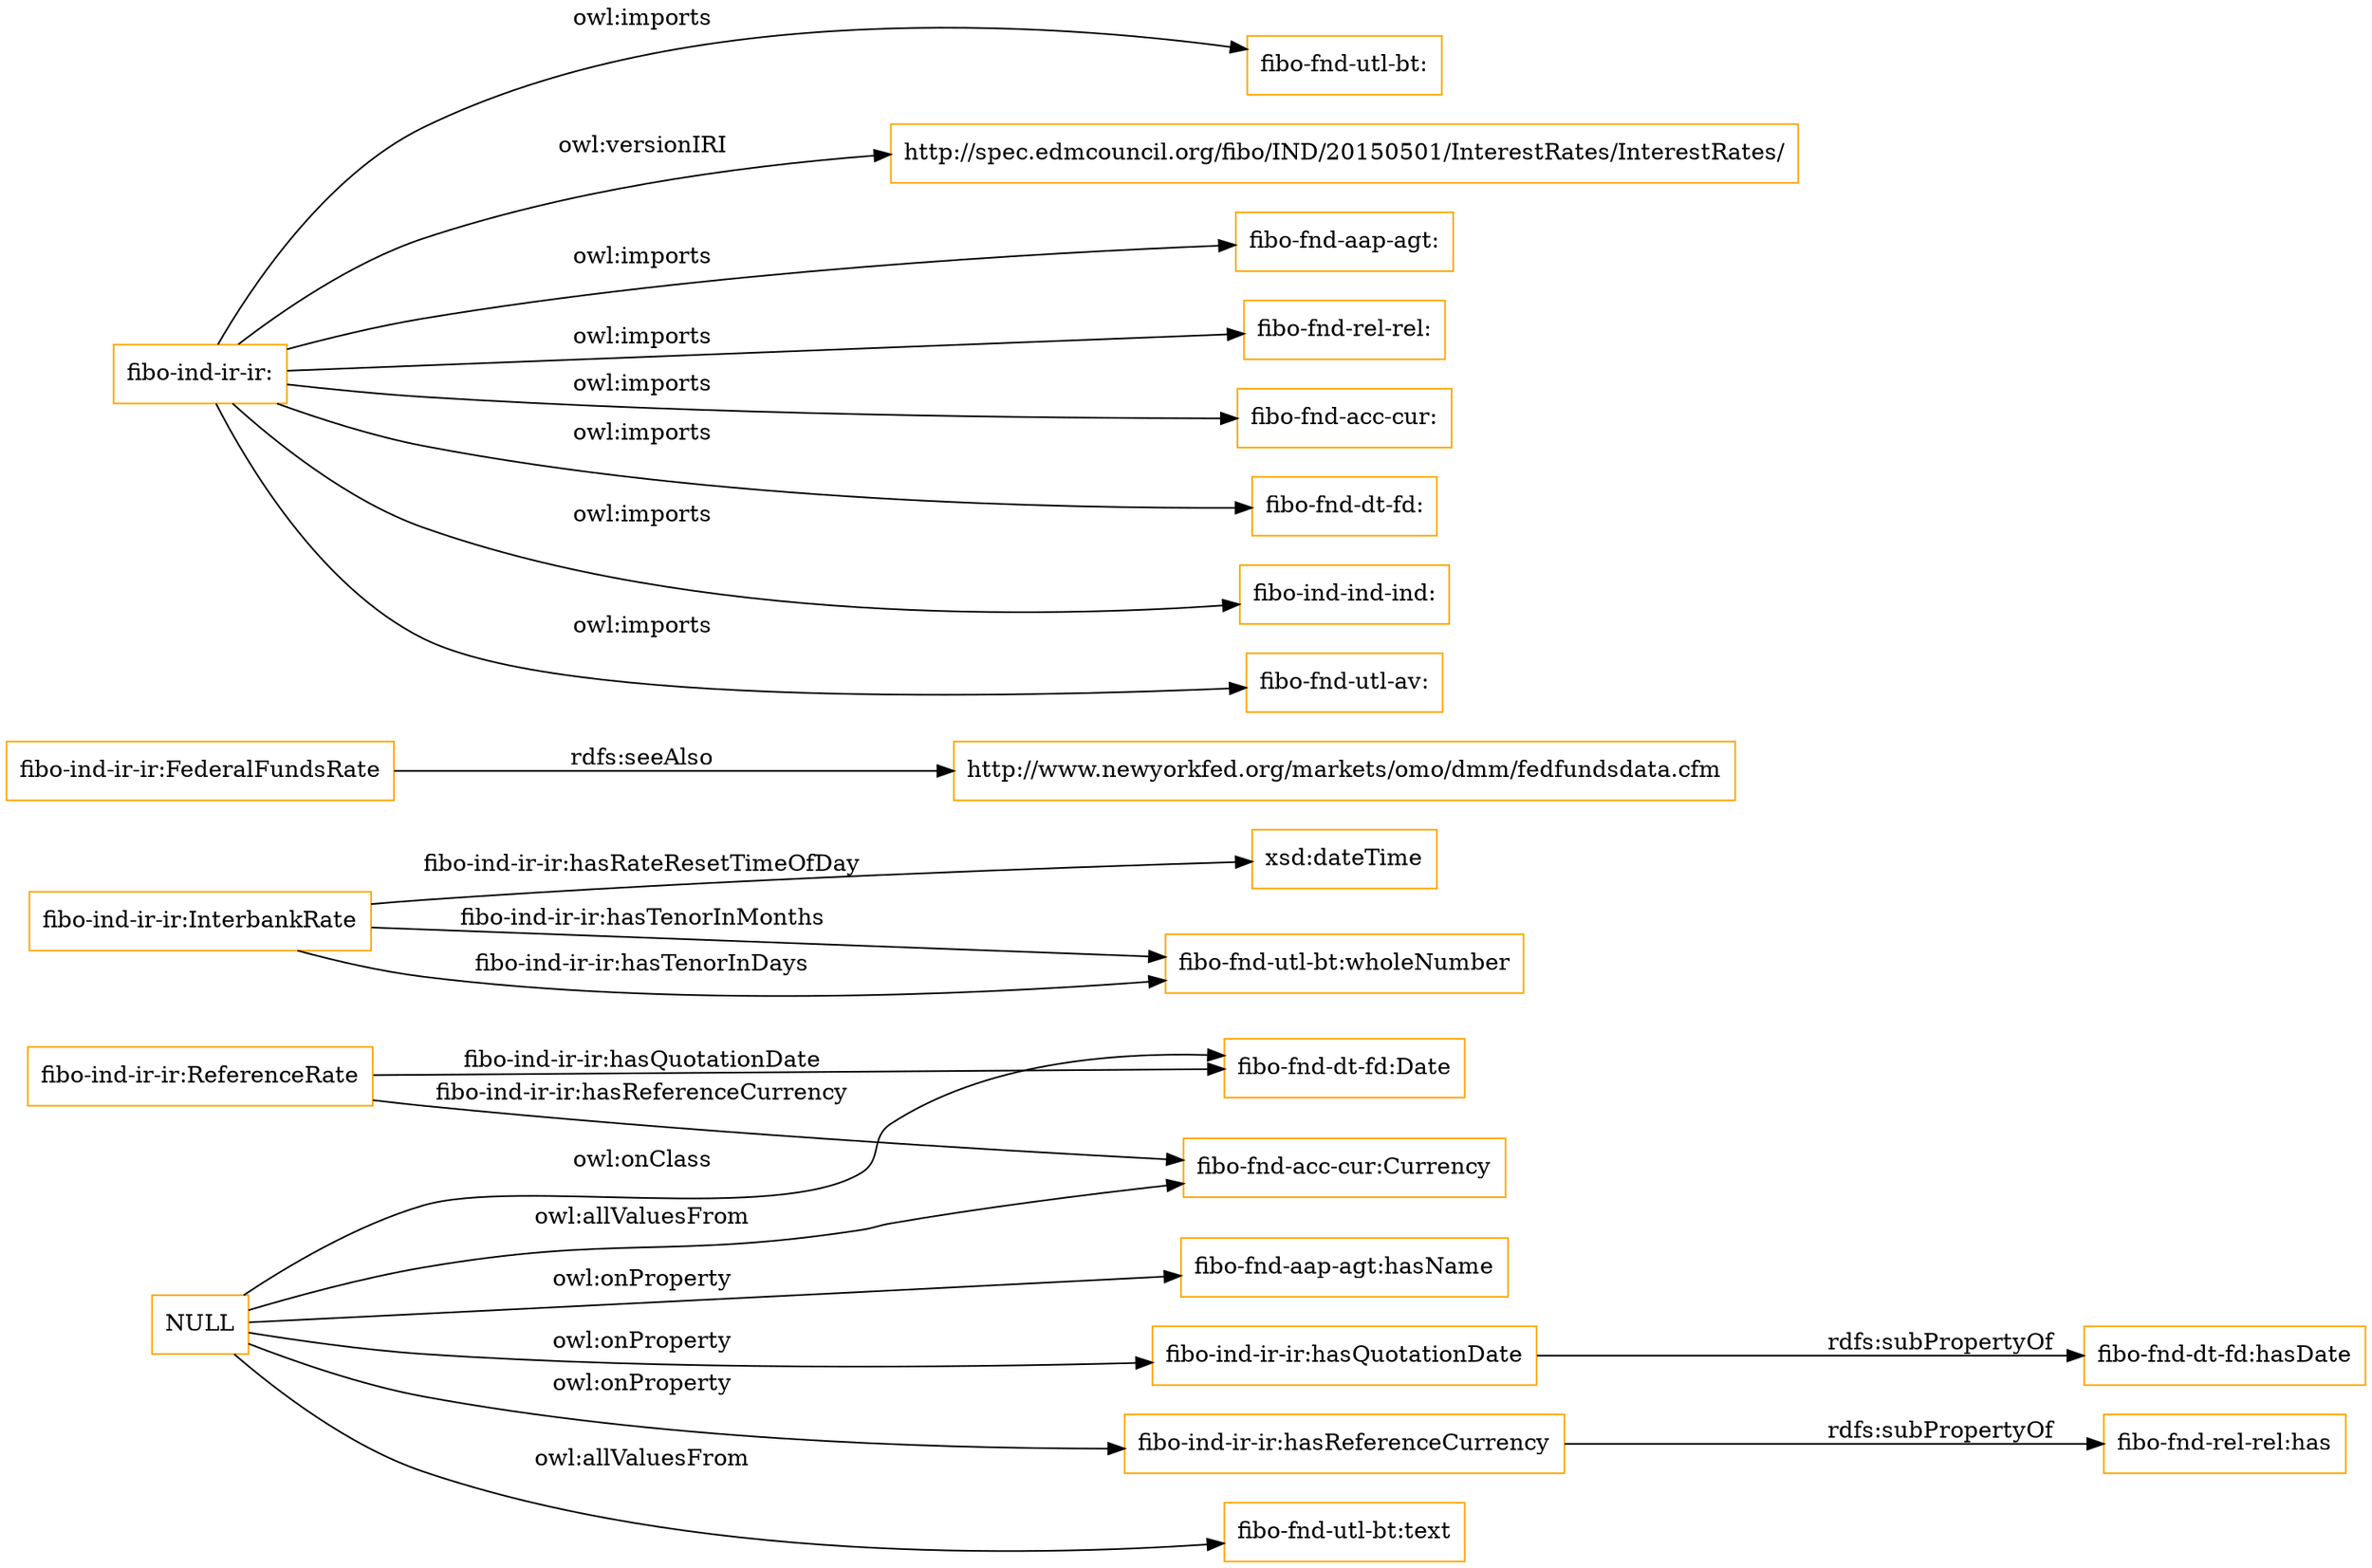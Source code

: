 digraph ar2dtool_diagram { 
rankdir=LR;
size="1501"
node [shape = rectangle, color="orange"]; "fibo-ind-ir-ir:ReferenceRate" "fibo-ind-ir-ir:InterbankRate" "fibo-ind-ir-ir:FederalFundsRate" ; /*classes style*/
	"fibo-ind-ir-ir:" -> "fibo-fnd-utl-bt:" [ label = "owl:imports" ];
	"fibo-ind-ir-ir:" -> "http://spec.edmcouncil.org/fibo/IND/20150501/InterestRates/InterestRates/" [ label = "owl:versionIRI" ];
	"fibo-ind-ir-ir:" -> "fibo-fnd-aap-agt:" [ label = "owl:imports" ];
	"fibo-ind-ir-ir:" -> "fibo-fnd-rel-rel:" [ label = "owl:imports" ];
	"fibo-ind-ir-ir:" -> "fibo-fnd-acc-cur:" [ label = "owl:imports" ];
	"fibo-ind-ir-ir:" -> "fibo-fnd-dt-fd:" [ label = "owl:imports" ];
	"fibo-ind-ir-ir:" -> "fibo-ind-ind-ind:" [ label = "owl:imports" ];
	"fibo-ind-ir-ir:" -> "fibo-fnd-utl-av:" [ label = "owl:imports" ];
	"fibo-ind-ir-ir:hasQuotationDate" -> "fibo-fnd-dt-fd:hasDate" [ label = "rdfs:subPropertyOf" ];
	"fibo-ind-ir-ir:hasReferenceCurrency" -> "fibo-fnd-rel-rel:has" [ label = "rdfs:subPropertyOf" ];
	"NULL" -> "fibo-ind-ir-ir:hasQuotationDate" [ label = "owl:onProperty" ];
	"NULL" -> "fibo-fnd-dt-fd:Date" [ label = "owl:onClass" ];
	"NULL" -> "fibo-ind-ir-ir:hasReferenceCurrency" [ label = "owl:onProperty" ];
	"NULL" -> "fibo-fnd-acc-cur:Currency" [ label = "owl:allValuesFrom" ];
	"NULL" -> "fibo-fnd-aap-agt:hasName" [ label = "owl:onProperty" ];
	"NULL" -> "fibo-fnd-utl-bt:text" [ label = "owl:allValuesFrom" ];
	"fibo-ind-ir-ir:FederalFundsRate" -> "http://www.newyorkfed.org/markets/omo/dmm/fedfundsdata.cfm" [ label = "rdfs:seeAlso" ];
	"fibo-ind-ir-ir:InterbankRate" -> "xsd:dateTime" [ label = "fibo-ind-ir-ir:hasRateResetTimeOfDay" ];
	"fibo-ind-ir-ir:ReferenceRate" -> "fibo-fnd-dt-fd:Date" [ label = "fibo-ind-ir-ir:hasQuotationDate" ];
	"fibo-ind-ir-ir:InterbankRate" -> "fibo-fnd-utl-bt:wholeNumber" [ label = "fibo-ind-ir-ir:hasTenorInMonths" ];
	"fibo-ind-ir-ir:ReferenceRate" -> "fibo-fnd-acc-cur:Currency" [ label = "fibo-ind-ir-ir:hasReferenceCurrency" ];
	"fibo-ind-ir-ir:InterbankRate" -> "fibo-fnd-utl-bt:wholeNumber" [ label = "fibo-ind-ir-ir:hasTenorInDays" ];

}
